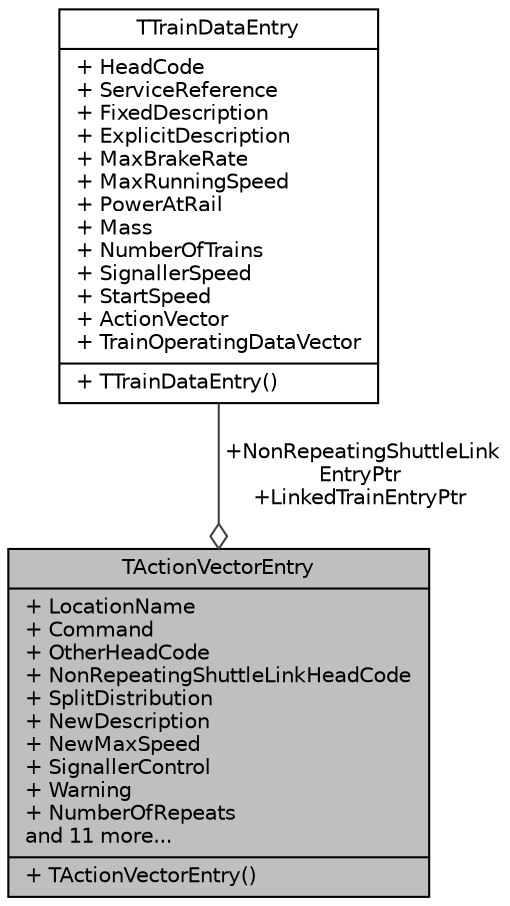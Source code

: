 digraph "TActionVectorEntry"
{
 // INTERACTIVE_SVG=YES
 // LATEX_PDF_SIZE
  edge [fontname="Helvetica",fontsize="10",labelfontname="Helvetica",labelfontsize="10"];
  node [fontname="Helvetica",fontsize="10",shape=record];
  Node1 [label="{TActionVectorEntry\n|+ LocationName\l+ Command\l+ OtherHeadCode\l+ NonRepeatingShuttleLinkHeadCode\l+ SplitDistribution\l+ NewDescription\l+ NewMaxSpeed\l+ SignallerControl\l+ Warning\l+ NumberOfRepeats\land 11 more...\l|+ TActionVectorEntry()\l}",height=0.2,width=0.4,color="black", fillcolor="grey75", style="filled", fontcolor="black",tooltip="Contains a single train action in a timetable - repeat entry is also of this class though no train ac..."];
  Node2 -> Node1 [color="grey25",fontsize="10",style="solid",label=" +NonRepeatingShuttleLink\lEntryPtr\n+LinkedTrainEntryPtr" ,arrowhead="odiamond",fontname="Helvetica"];
  Node2 [label="{TTrainDataEntry\n|+ HeadCode\l+ ServiceReference\l+ FixedDescription\l+ ExplicitDescription\l+ MaxBrakeRate\l+ MaxRunningSpeed\l+ PowerAtRail\l+ Mass\l+ NumberOfTrains\l+ SignallerSpeed\l+ StartSpeed\l+ ActionVector\l+ TrainOperatingDataVector\l|+ TTrainDataEntry()\l}",height=0.2,width=0.4,color="black", fillcolor="white", style="filled",URL="$class_t_train_data_entry.html",tooltip="Contains all data for a single timetable service entry."];
}
